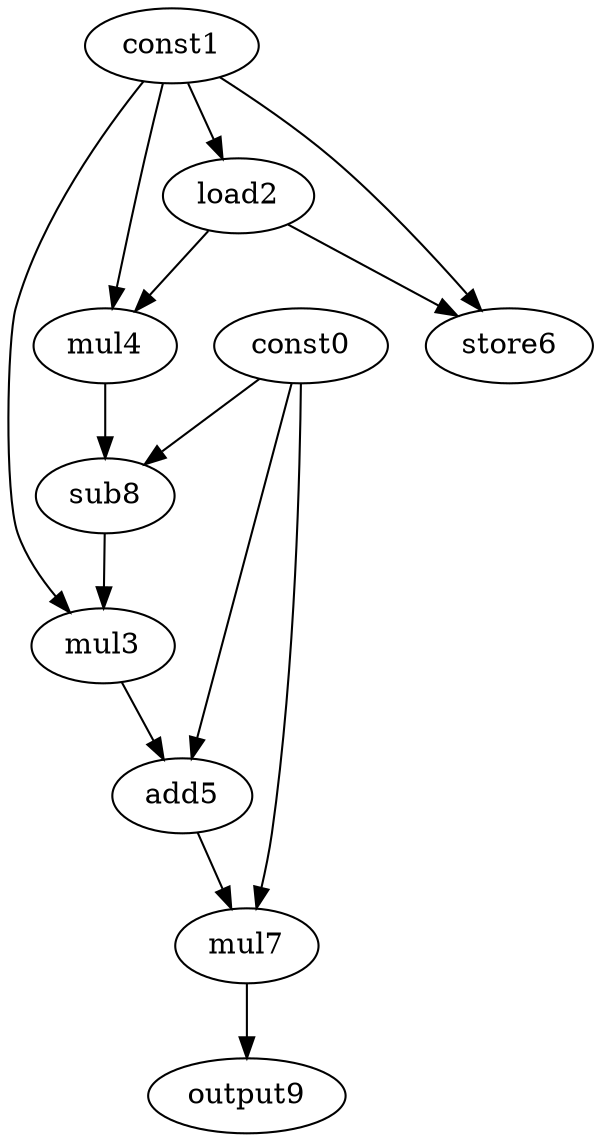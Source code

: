 digraph G { 
const0[opcode=const]; 
const1[opcode=const]; 
load2[opcode=load]; 
mul3[opcode=mul]; 
mul4[opcode=mul]; 
add5[opcode=add]; 
store6[opcode=store]; 
mul7[opcode=mul]; 
sub8[opcode=sub]; 
output9[opcode=output]; 
const1->load2[operand=0];
const1->mul4[operand=0];
load2->mul4[operand=1];
const1->store6[operand=0];
load2->store6[operand=1];
const0->sub8[operand=0];
mul4->sub8[operand=1];
sub8->mul3[operand=0];
const1->mul3[operand=1];
const0->add5[operand=0];
mul3->add5[operand=1];
const0->mul7[operand=0];
add5->mul7[operand=1];
mul7->output9[operand=0];
}
